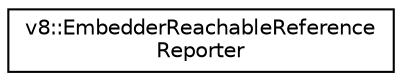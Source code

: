 digraph "Graphical Class Hierarchy"
{
  edge [fontname="Helvetica",fontsize="10",labelfontname="Helvetica",labelfontsize="10"];
  node [fontname="Helvetica",fontsize="10",shape=record];
  rankdir="LR";
  Node1 [label="v8::EmbedderReachableReference\lReporter",height=0.2,width=0.4,color="black", fillcolor="white", style="filled",URL="$classv8_1_1EmbedderReachableReferenceReporter.html"];
}
